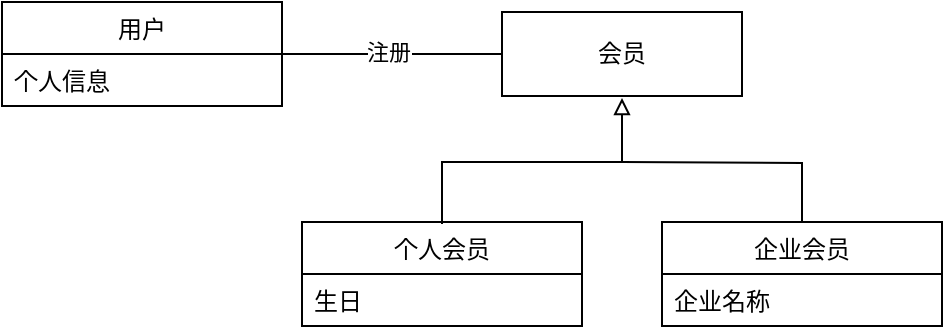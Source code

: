 <mxfile version="13.1.3" type="device"><diagram id="0QHJkWiKNEig4lb4Ewn8" name="Page-1"><mxGraphModel dx="569" dy="762" grid="1" gridSize="10" guides="1" tooltips="1" connect="1" arrows="1" fold="1" page="1" pageScale="1" pageWidth="827" pageHeight="1169" math="0" shadow="0"><root><mxCell id="0"/><mxCell id="1" parent="0"/><mxCell id="95wmBaXnQpSFPN7YpV9w-25" value="用户" style="swimlane;fontStyle=0;childLayout=stackLayout;horizontal=1;startSize=26;fillColor=none;horizontalStack=0;resizeParent=1;resizeParentMax=0;resizeLast=0;collapsible=1;marginBottom=0;" vertex="1" parent="1"><mxGeometry x="70" y="320" width="140" height="52" as="geometry"/></mxCell><mxCell id="95wmBaXnQpSFPN7YpV9w-26" value="个人信息" style="text;strokeColor=none;fillColor=none;align=left;verticalAlign=top;spacingLeft=4;spacingRight=4;overflow=hidden;rotatable=0;points=[[0,0.5],[1,0.5]];portConstraint=eastwest;" vertex="1" parent="95wmBaXnQpSFPN7YpV9w-25"><mxGeometry y="26" width="140" height="26" as="geometry"/></mxCell><mxCell id="95wmBaXnQpSFPN7YpV9w-33" style="rounded=0;jumpSize=6;orthogonalLoop=1;jettySize=auto;html=1;exitX=1;exitY=0.5;exitDx=0;exitDy=0;startArrow=none;startFill=0;endArrow=none;endFill=0;strokeWidth=1;entryX=0;entryY=0.5;entryDx=0;entryDy=0;" edge="1" parent="1"><mxGeometry relative="1" as="geometry"><mxPoint x="320" y="346" as="targetPoint"/><mxPoint x="210" y="346" as="sourcePoint"/></mxGeometry></mxCell><mxCell id="95wmBaXnQpSFPN7YpV9w-35" value="注册" style="edgeLabel;html=1;align=center;verticalAlign=middle;resizable=0;points=[];" vertex="1" connectable="0" parent="95wmBaXnQpSFPN7YpV9w-33"><mxGeometry x="-0.036" y="1" relative="1" as="geometry"><mxPoint as="offset"/></mxGeometry></mxCell><mxCell id="95wmBaXnQpSFPN7YpV9w-36" value="会员" style="rounded=0;whiteSpace=wrap;html=1;" vertex="1" parent="1"><mxGeometry x="320" y="325" width="120" height="42" as="geometry"/></mxCell><mxCell id="95wmBaXnQpSFPN7YpV9w-44" style="edgeStyle=orthogonalEdgeStyle;rounded=0;jumpSize=6;orthogonalLoop=1;jettySize=auto;html=1;exitX=0.5;exitY=0;exitDx=0;exitDy=0;entryX=0.5;entryY=1;entryDx=0;entryDy=0;startArrow=none;startFill=0;endArrow=block;endFill=0;strokeWidth=1;" edge="1" parent="1"><mxGeometry relative="1" as="geometry"><mxPoint x="290" y="431" as="sourcePoint"/><mxPoint x="380" y="368" as="targetPoint"/><Array as="points"><mxPoint x="290" y="400"/><mxPoint x="380" y="400"/></Array></mxGeometry></mxCell><mxCell id="95wmBaXnQpSFPN7YpV9w-37" value="个人会员" style="swimlane;fontStyle=0;childLayout=stackLayout;horizontal=1;startSize=26;fillColor=none;horizontalStack=0;resizeParent=1;resizeParentMax=0;resizeLast=0;collapsible=1;marginBottom=0;" vertex="1" parent="1"><mxGeometry x="220" y="430" width="140" height="52" as="geometry"/></mxCell><mxCell id="95wmBaXnQpSFPN7YpV9w-40" value="生日" style="text;strokeColor=none;fillColor=none;align=left;verticalAlign=top;spacingLeft=4;spacingRight=4;overflow=hidden;rotatable=0;points=[[0,0.5],[1,0.5]];portConstraint=eastwest;" vertex="1" parent="95wmBaXnQpSFPN7YpV9w-37"><mxGeometry y="26" width="140" height="26" as="geometry"/></mxCell><mxCell id="95wmBaXnQpSFPN7YpV9w-41" value="企业会员" style="swimlane;fontStyle=0;childLayout=stackLayout;horizontal=1;startSize=26;fillColor=none;horizontalStack=0;resizeParent=1;resizeParentMax=0;resizeLast=0;collapsible=1;marginBottom=0;" vertex="1" parent="1"><mxGeometry x="400" y="430" width="140" height="52" as="geometry"/></mxCell><mxCell id="95wmBaXnQpSFPN7YpV9w-42" value="企业名称" style="text;strokeColor=none;fillColor=none;align=left;verticalAlign=top;spacingLeft=4;spacingRight=4;overflow=hidden;rotatable=0;points=[[0,0.5],[1,0.5]];portConstraint=eastwest;" vertex="1" parent="95wmBaXnQpSFPN7YpV9w-41"><mxGeometry y="26" width="140" height="26" as="geometry"/></mxCell><mxCell id="95wmBaXnQpSFPN7YpV9w-50" value="" style="endArrow=none;strokeWidth=1;entryX=0.5;entryY=0;entryDx=0;entryDy=0;edgeStyle=orthogonalEdgeStyle;elbow=vertical;html=1;verticalAlign=middle;rounded=0;" edge="1" parent="1" target="95wmBaXnQpSFPN7YpV9w-41"><mxGeometry width="50" height="50" relative="1" as="geometry"><mxPoint x="380" y="400" as="sourcePoint"/><mxPoint x="480" y="400" as="targetPoint"/></mxGeometry></mxCell></root></mxGraphModel></diagram></mxfile>